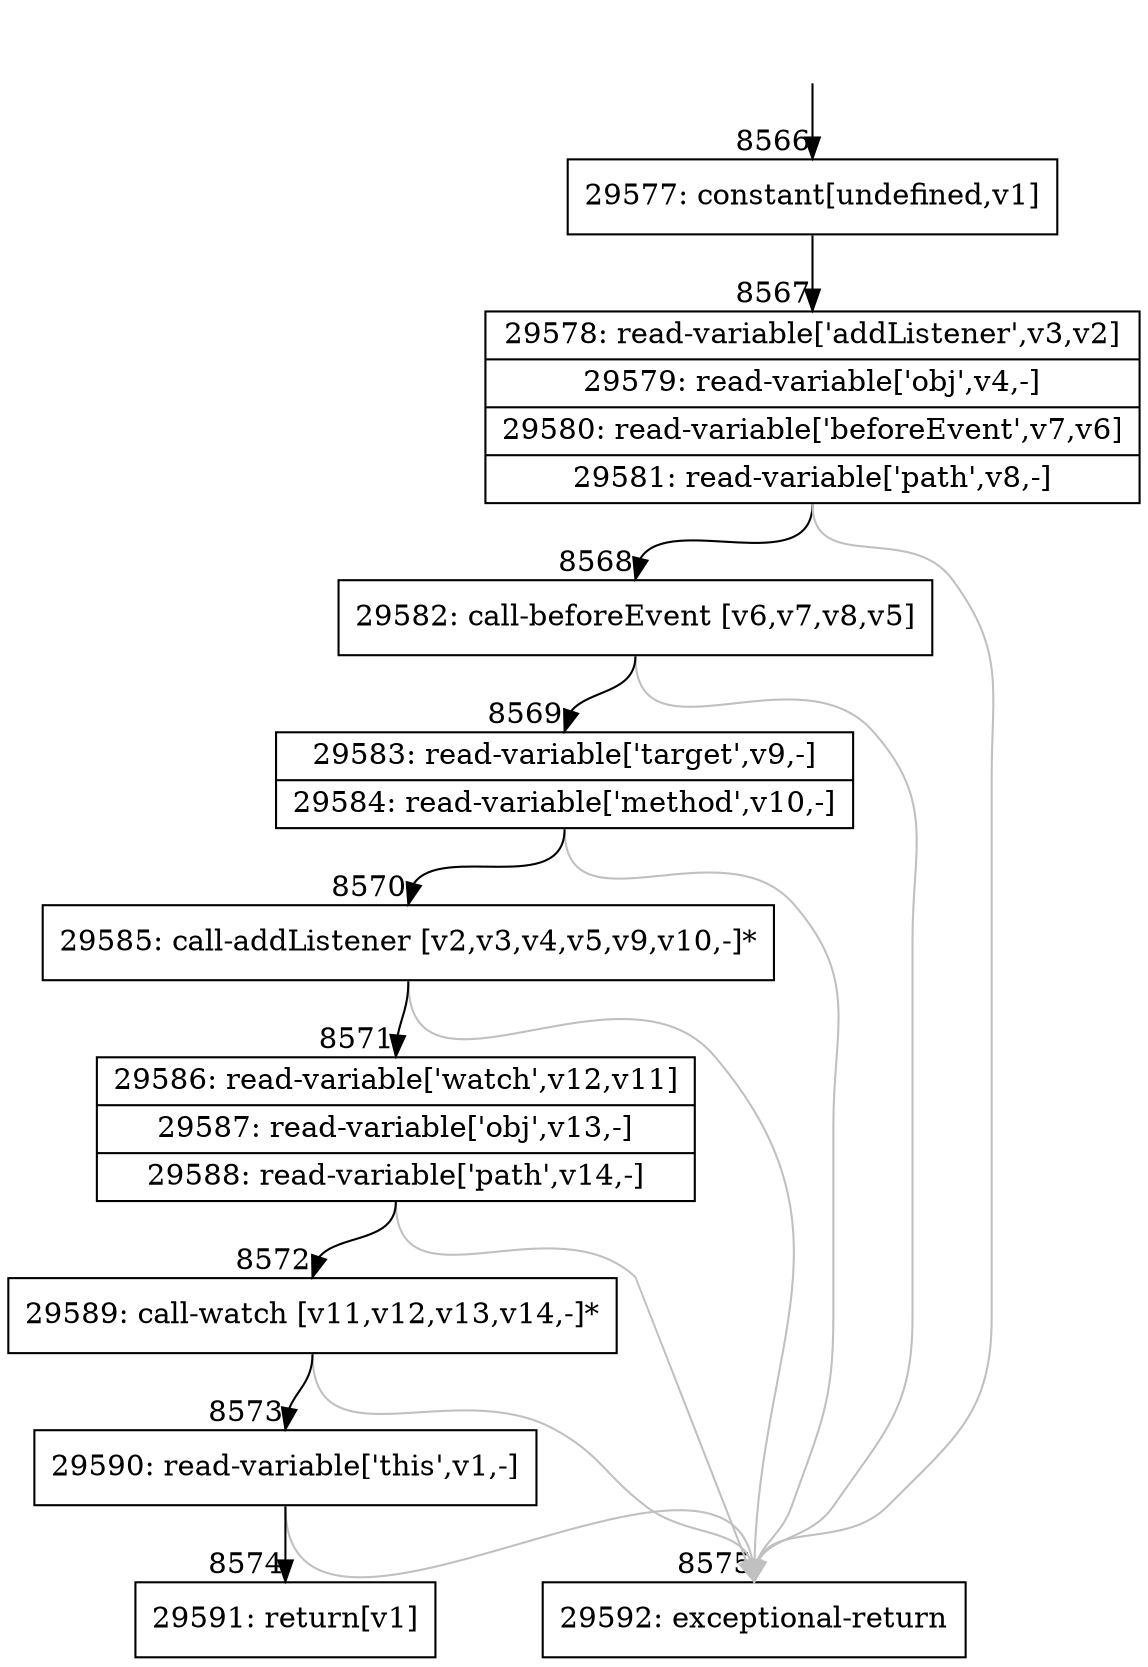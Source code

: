digraph {
rankdir="TD"
BB_entry717[shape=none,label=""];
BB_entry717 -> BB8566 [tailport=s, headport=n, headlabel="    8566"]
BB8566 [shape=record label="{29577: constant[undefined,v1]}" ] 
BB8566 -> BB8567 [tailport=s, headport=n, headlabel="      8567"]
BB8567 [shape=record label="{29578: read-variable['addListener',v3,v2]|29579: read-variable['obj',v4,-]|29580: read-variable['beforeEvent',v7,v6]|29581: read-variable['path',v8,-]}" ] 
BB8567 -> BB8568 [tailport=s, headport=n, headlabel="      8568"]
BB8567 -> BB8575 [tailport=s, headport=n, color=gray, headlabel="      8575"]
BB8568 [shape=record label="{29582: call-beforeEvent [v6,v7,v8,v5]}" ] 
BB8568 -> BB8569 [tailport=s, headport=n, headlabel="      8569"]
BB8568 -> BB8575 [tailport=s, headport=n, color=gray]
BB8569 [shape=record label="{29583: read-variable['target',v9,-]|29584: read-variable['method',v10,-]}" ] 
BB8569 -> BB8570 [tailport=s, headport=n, headlabel="      8570"]
BB8569 -> BB8575 [tailport=s, headport=n, color=gray]
BB8570 [shape=record label="{29585: call-addListener [v2,v3,v4,v5,v9,v10,-]*}" ] 
BB8570 -> BB8571 [tailport=s, headport=n, headlabel="      8571"]
BB8570 -> BB8575 [tailport=s, headport=n, color=gray]
BB8571 [shape=record label="{29586: read-variable['watch',v12,v11]|29587: read-variable['obj',v13,-]|29588: read-variable['path',v14,-]}" ] 
BB8571 -> BB8572 [tailport=s, headport=n, headlabel="      8572"]
BB8571 -> BB8575 [tailport=s, headport=n, color=gray]
BB8572 [shape=record label="{29589: call-watch [v11,v12,v13,v14,-]*}" ] 
BB8572 -> BB8573 [tailport=s, headport=n, headlabel="      8573"]
BB8572 -> BB8575 [tailport=s, headport=n, color=gray]
BB8573 [shape=record label="{29590: read-variable['this',v1,-]}" ] 
BB8573 -> BB8574 [tailport=s, headport=n, headlabel="      8574"]
BB8573 -> BB8575 [tailport=s, headport=n, color=gray]
BB8574 [shape=record label="{29591: return[v1]}" ] 
BB8575 [shape=record label="{29592: exceptional-return}" ] 
//#$~ 15415
}
